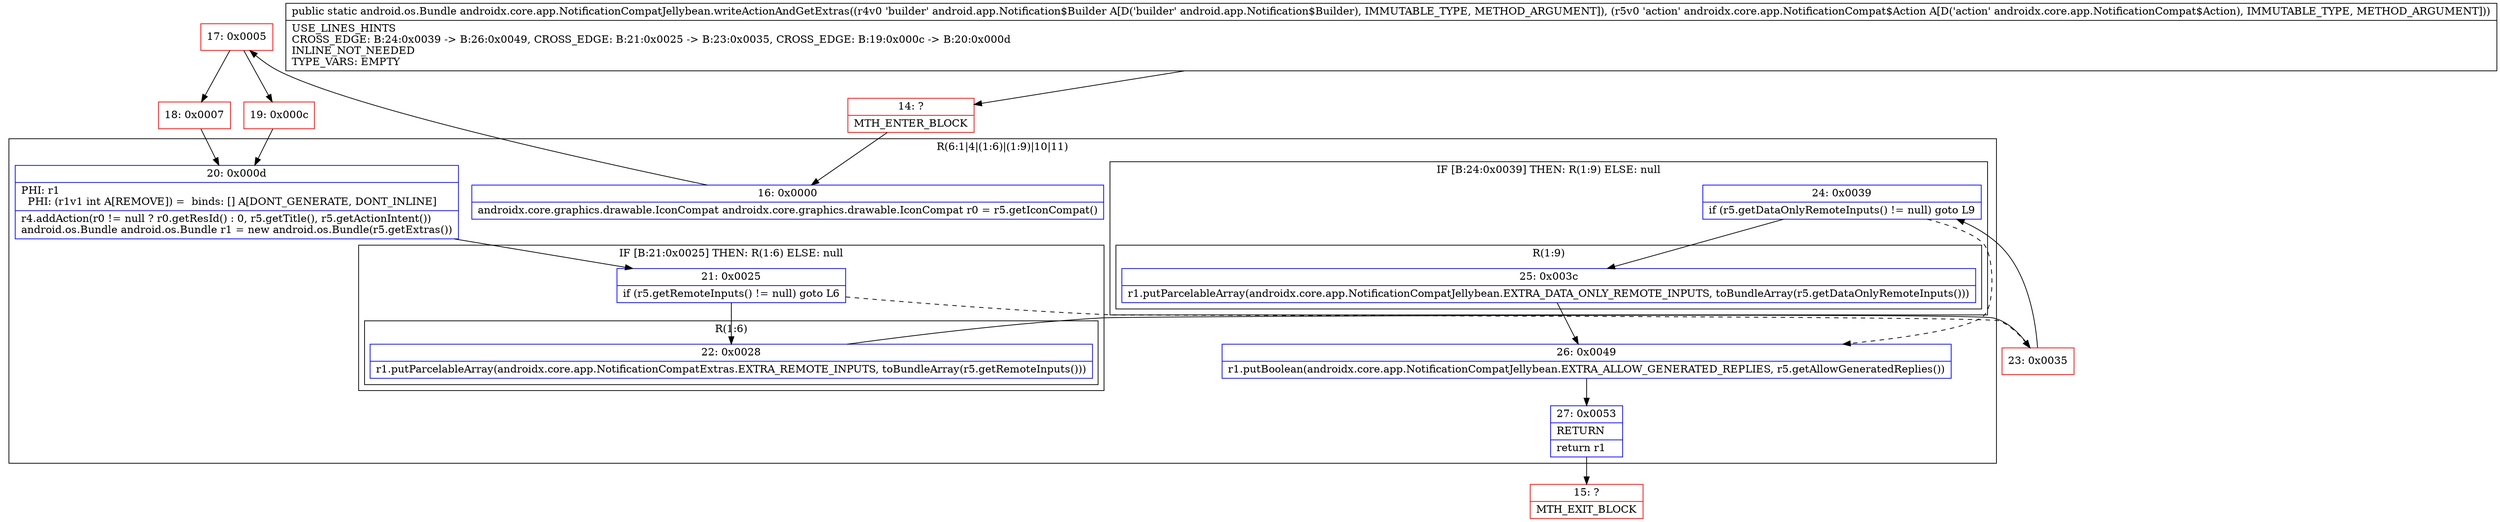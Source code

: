 digraph "CFG forandroidx.core.app.NotificationCompatJellybean.writeActionAndGetExtras(Landroid\/app\/Notification$Builder;Landroidx\/core\/app\/NotificationCompat$Action;)Landroid\/os\/Bundle;" {
subgraph cluster_Region_468266213 {
label = "R(6:1|4|(1:6)|(1:9)|10|11)";
node [shape=record,color=blue];
Node_16 [shape=record,label="{16\:\ 0x0000|androidx.core.graphics.drawable.IconCompat androidx.core.graphics.drawable.IconCompat r0 = r5.getIconCompat()\l}"];
Node_20 [shape=record,label="{20\:\ 0x000d|PHI: r1 \l  PHI: (r1v1 int A[REMOVE]) =  binds: [] A[DONT_GENERATE, DONT_INLINE]\l|r4.addAction(r0 != null ? r0.getResId() : 0, r5.getTitle(), r5.getActionIntent())\landroid.os.Bundle android.os.Bundle r1 = new android.os.Bundle(r5.getExtras())\l}"];
subgraph cluster_IfRegion_2038896376 {
label = "IF [B:21:0x0025] THEN: R(1:6) ELSE: null";
node [shape=record,color=blue];
Node_21 [shape=record,label="{21\:\ 0x0025|if (r5.getRemoteInputs() != null) goto L6\l}"];
subgraph cluster_Region_583152736 {
label = "R(1:6)";
node [shape=record,color=blue];
Node_22 [shape=record,label="{22\:\ 0x0028|r1.putParcelableArray(androidx.core.app.NotificationCompatExtras.EXTRA_REMOTE_INPUTS, toBundleArray(r5.getRemoteInputs()))\l}"];
}
}
subgraph cluster_IfRegion_1147016488 {
label = "IF [B:24:0x0039] THEN: R(1:9) ELSE: null";
node [shape=record,color=blue];
Node_24 [shape=record,label="{24\:\ 0x0039|if (r5.getDataOnlyRemoteInputs() != null) goto L9\l}"];
subgraph cluster_Region_1586209203 {
label = "R(1:9)";
node [shape=record,color=blue];
Node_25 [shape=record,label="{25\:\ 0x003c|r1.putParcelableArray(androidx.core.app.NotificationCompatJellybean.EXTRA_DATA_ONLY_REMOTE_INPUTS, toBundleArray(r5.getDataOnlyRemoteInputs()))\l}"];
}
}
Node_26 [shape=record,label="{26\:\ 0x0049|r1.putBoolean(androidx.core.app.NotificationCompatJellybean.EXTRA_ALLOW_GENERATED_REPLIES, r5.getAllowGeneratedReplies())\l}"];
Node_27 [shape=record,label="{27\:\ 0x0053|RETURN\l|return r1\l}"];
}
Node_14 [shape=record,color=red,label="{14\:\ ?|MTH_ENTER_BLOCK\l}"];
Node_17 [shape=record,color=red,label="{17\:\ 0x0005}"];
Node_18 [shape=record,color=red,label="{18\:\ 0x0007}"];
Node_23 [shape=record,color=red,label="{23\:\ 0x0035}"];
Node_15 [shape=record,color=red,label="{15\:\ ?|MTH_EXIT_BLOCK\l}"];
Node_19 [shape=record,color=red,label="{19\:\ 0x000c}"];
MethodNode[shape=record,label="{public static android.os.Bundle androidx.core.app.NotificationCompatJellybean.writeActionAndGetExtras((r4v0 'builder' android.app.Notification$Builder A[D('builder' android.app.Notification$Builder), IMMUTABLE_TYPE, METHOD_ARGUMENT]), (r5v0 'action' androidx.core.app.NotificationCompat$Action A[D('action' androidx.core.app.NotificationCompat$Action), IMMUTABLE_TYPE, METHOD_ARGUMENT]))  | USE_LINES_HINTS\lCROSS_EDGE: B:24:0x0039 \-\> B:26:0x0049, CROSS_EDGE: B:21:0x0025 \-\> B:23:0x0035, CROSS_EDGE: B:19:0x000c \-\> B:20:0x000d\lINLINE_NOT_NEEDED\lTYPE_VARS: EMPTY\l}"];
MethodNode -> Node_14;Node_16 -> Node_17;
Node_20 -> Node_21;
Node_21 -> Node_22;
Node_21 -> Node_23[style=dashed];
Node_22 -> Node_23;
Node_24 -> Node_25;
Node_24 -> Node_26[style=dashed];
Node_25 -> Node_26;
Node_26 -> Node_27;
Node_27 -> Node_15;
Node_14 -> Node_16;
Node_17 -> Node_18;
Node_17 -> Node_19;
Node_18 -> Node_20;
Node_23 -> Node_24;
Node_19 -> Node_20;
}

